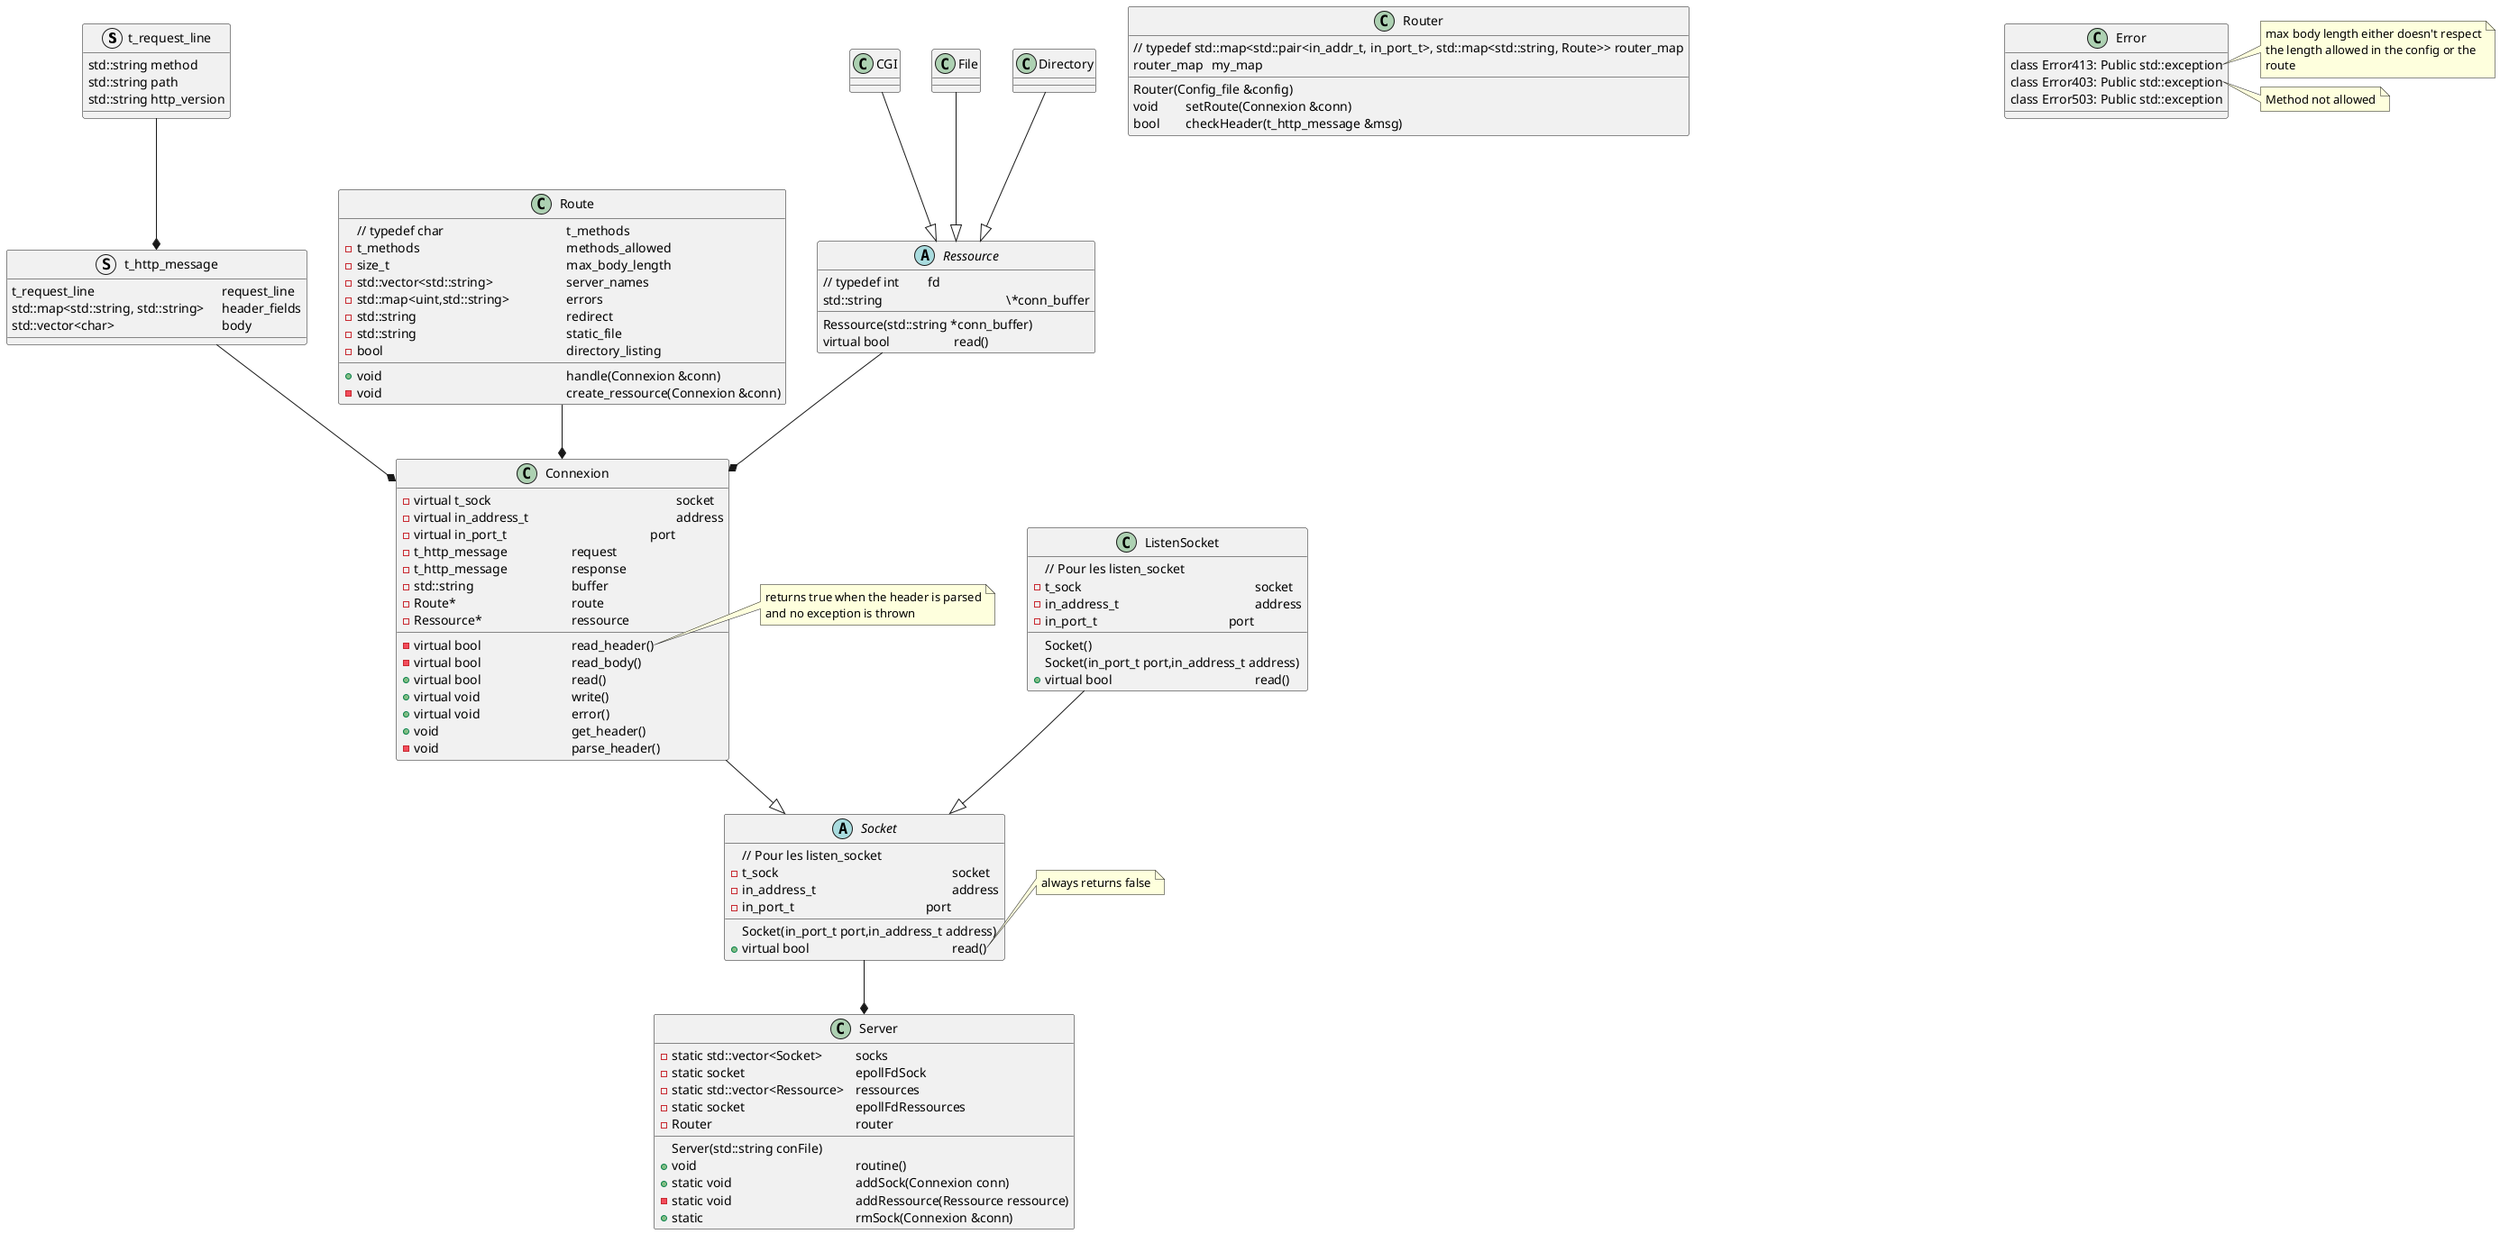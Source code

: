 @startuml
'note "typedef int t_sock" as N1

struct t_request_line {
std::string method
std::string path
std::string http_version
}

struct t_http_message {
t_request_line \t\t\t\t\trequest_line
std::map<std::string, std::string> \theader_fields
std::vector<char> \t\t\t\tbody
}

abstract class Socket {
// Pour les listen_socket
-t_sock \t\t\t\t\t\t\tsocket
-in_address_t\t\t\t\t\t\taddress
-in_port_t\t\t\t\t\t\tport
Socket(in_port_t port,in_address_t address)
+virtual bool \t\t\t\t\t\tread()
}
note right of Socket::read
always returns false
endnote

class ListenSocket {
// Pour les listen_socket
-t_sock \t\t\t\t\t\t\tsocket
-in_address_t\t\t\t\t\t\taddress
-in_port_t\t\t\t\t\t\tport
Socket()
Socket(in_port_t port,in_address_t address)
+virtual bool \t\t\t\t\t\tread()
}

class Connexion {
-virtual t_sock \t\t\t\t\t\t\tsocket
-virtual in_address_t\t\t\t\t\t\taddress
-virtual in_port_t\t\t\t\t\t\tport
-t_http_message\t\t\trequest
-t_http_message\t\t\tresponse
-std::string \t\t\t\tbuffer
-Route*\t\t\t\t\troute
' -catch Error:Error413
' -catch Error:Error403
-Ressource*\t\t\t\tressource
-virtual bool \t\t\t\tread_header()
-virtual bool \t\t\t\tread_body()
+virtual bool \t\t\t\tread()
+virtual void \t\t\t\twrite()
+virtual void \t\t\t\terror()
+void \t\t\t\t\tget_header()
-void \t\t\t\t\tparse_header()
}
note right of Connexion::read_header
returns true when the header is parsed
and no exception is thrown
endnote

class Server {
Server(std::string conFile)
-static std::vector<Socket>\t\tsocks
-static socket\t\t\t\t\tepollFdSock
-static std::vector<Ressource> \tressources
-static socket\t\t\t\t\tepollFdRessources
-Router \t\t\t\t\t\trouter
+void\t\t\t\t\t\t\troutine()
+static void\t\t\t\t\taddSock(Connexion conn)
-static void\t\t\t\t\taddRessource(Ressource ressource)
+static \t\t\t\t\t\trmSock(Connexion &conn)
}

class Router{
// typedef std::map<std::pair<in_addr_t, in_port_t>, std::map<std::string, Route>> router_map
Router(Config_file &config)
router_map \tmy_map
void \tsetRoute(Connexion &conn)
bool \tcheckHeader(t_http_message &msg)
}
note right of Router::set_route
Ne set route que si prerequisites are good
endnote

class Route{
 // typedef char \t\t\t\t\tt_methods
-t_methods \t\\t\t\t\t\tmethods_allowed
-size_t \t\t\t\t\t\t\tmax_body_length
-std::vector<std::string>   \t\t\tserver_names
-std::map<uint,std::string> \t\t\terrors
-std::string \t\t\t\t\t\tredirect
-std::string \t\t\t\t\t\tstatic_file
-bool \t\t\t\t\t\t\tdirectory_listing

+void \t\t\t\t\t\t\thandle(Connexion &conn)
-void \t\t\t\t\t\t\tcreate_ressource(Connexion &conn)
}

Abstract class Ressource{
// typedef int		fd
Ressource(std::string *conn_buffer)
std::string		\t\t\t\*conn_buffer
virtual bool			read()
}

class	CGI{
	' catch Error::Error503
}

class 	File{

}

class	Directory{

}

class Error{
class Error413: Public std::exception
class Error403: Public std::exception
class Error503: Public std::exception
}
note right of Error::Error413
max body length either doesn't respect
the length allowed in the config or the
route
endnote
note right of Error::Error403
Method not allowed
endnote

ListenSocket --|> Socket
Ressource --* Connexion
CGI--|> Ressource
File--|> Ressource
Directory--|> Ressource
Connexion --|> Socket
Socket --* Server
Route --* Connexion
t_request_line --* t_http_message
t_http_message --* Connexion	
@enduml
